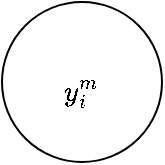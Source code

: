 <mxfile version="23.0.2" type="github">
  <diagram name="第 1 页" id="zfYBY81wI52e2WfOy3RK">
    <mxGraphModel dx="250" dy="283" grid="1" gridSize="10" guides="1" tooltips="1" connect="1" arrows="1" fold="1" page="1" pageScale="1" pageWidth="827" pageHeight="1169" math="0" shadow="0">
      <root>
        <mxCell id="0" />
        <mxCell id="1" parent="0" />
        <mxCell id="o_N5pAIZrDj3n4O36afN-1" value="" style="ellipse;whiteSpace=wrap;html=1;aspect=fixed;" vertex="1" parent="1">
          <mxGeometry x="340" y="390" width="80" height="80" as="geometry" />
        </mxCell>
        <mxCell id="o_N5pAIZrDj3n4O36afN-2" value="$$y^m_i$$" style="text;strokeColor=none;align=center;fillColor=none;html=1;verticalAlign=middle;whiteSpace=wrap;rounded=0;" vertex="1" parent="1">
          <mxGeometry x="350" y="420" width="60" height="30" as="geometry" />
        </mxCell>
      </root>
    </mxGraphModel>
  </diagram>
</mxfile>
